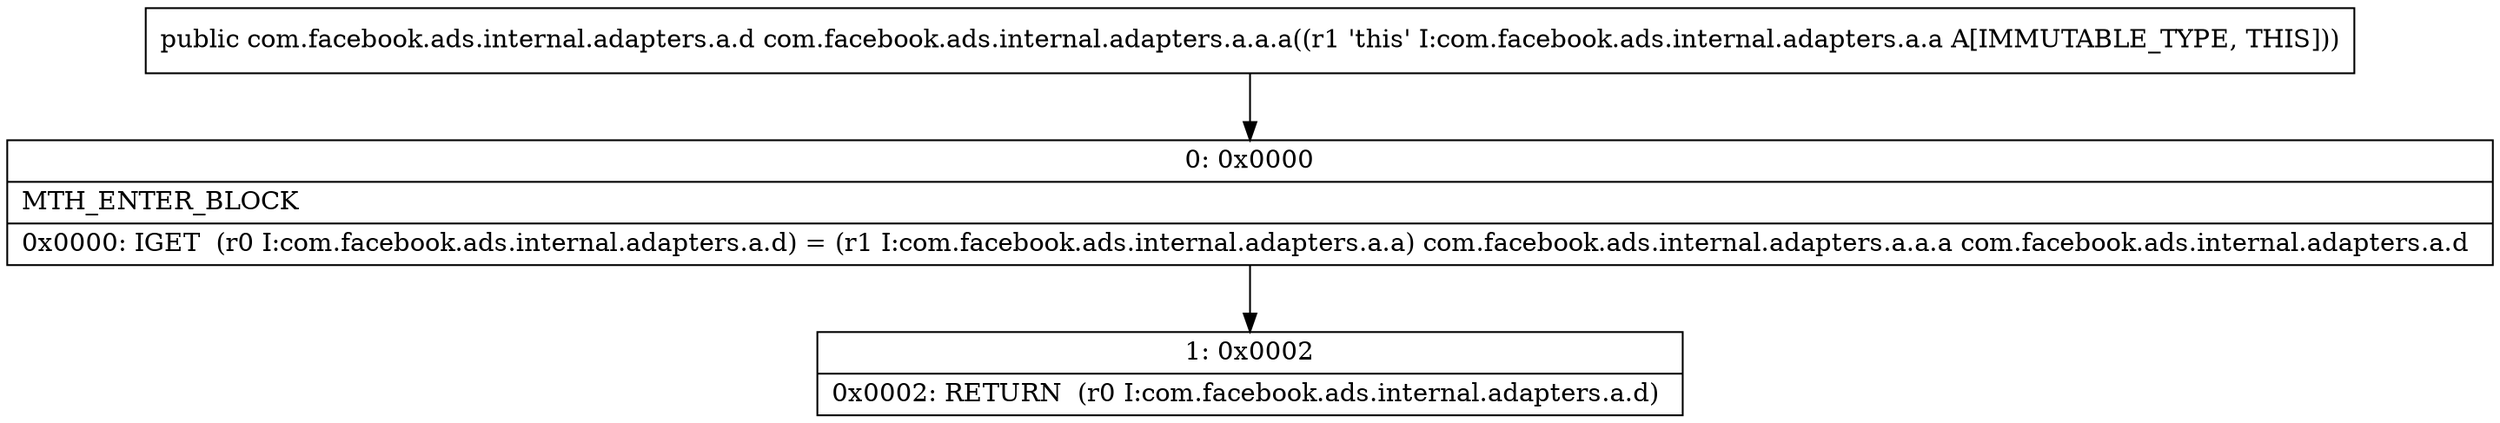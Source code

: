 digraph "CFG forcom.facebook.ads.internal.adapters.a.a.a()Lcom\/facebook\/ads\/internal\/adapters\/a\/d;" {
Node_0 [shape=record,label="{0\:\ 0x0000|MTH_ENTER_BLOCK\l|0x0000: IGET  (r0 I:com.facebook.ads.internal.adapters.a.d) = (r1 I:com.facebook.ads.internal.adapters.a.a) com.facebook.ads.internal.adapters.a.a.a com.facebook.ads.internal.adapters.a.d \l}"];
Node_1 [shape=record,label="{1\:\ 0x0002|0x0002: RETURN  (r0 I:com.facebook.ads.internal.adapters.a.d) \l}"];
MethodNode[shape=record,label="{public com.facebook.ads.internal.adapters.a.d com.facebook.ads.internal.adapters.a.a.a((r1 'this' I:com.facebook.ads.internal.adapters.a.a A[IMMUTABLE_TYPE, THIS])) }"];
MethodNode -> Node_0;
Node_0 -> Node_1;
}

